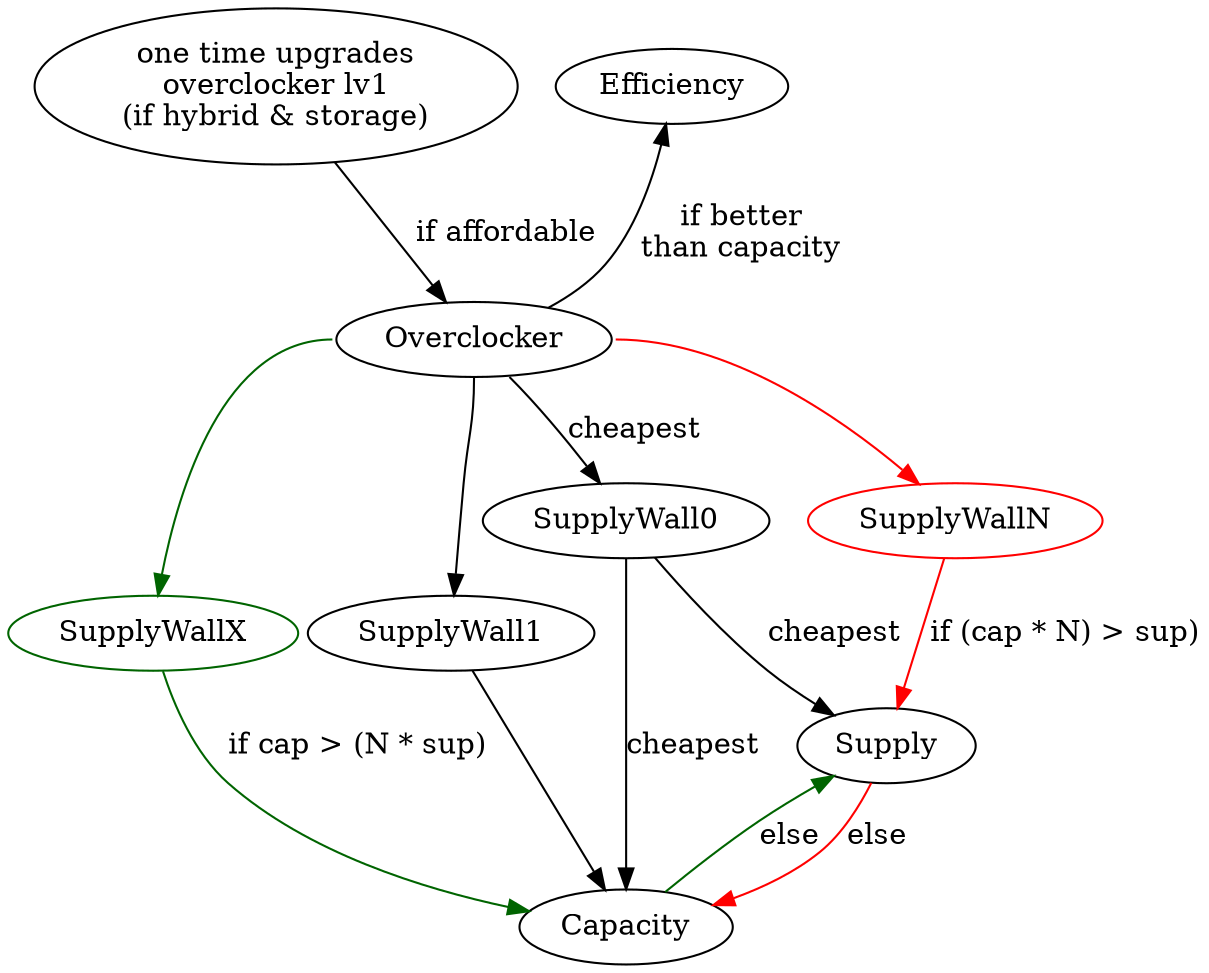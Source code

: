 digraph S {
  onetime [label="one time upgrades\noverclocker lv1\n(if hybrid & storage)"];
  { rank=same; onetime; Efficiency; }
  onetime -> Overclocker [label="if affordable"];
  Overclocker -> Efficiency [label="if better\nthan capacity"];
  Overclocker:se -> SupplyWall0 -> { Capacity, Supply } [label="cheapest"];
  Overclocker:s -> SupplyWall1 -> Capacity;
  Overclocker:w -> { SupplyWallX [color=darkgreen] } [color=darkgreen];
  SupplyWallX -> Capacity [label="if cap > (N * sup)", color=darkgreen];
  Capacity -> Supply [label="else", color=darkgreen];
  Overclocker:e -> { SupplyWallN [color=red] } [color=red];
  SupplyWallN -> Supply [label="if (cap * N) > sup)", color=red] ;
  Supply -> Capacity [label="else", color=red];
}
